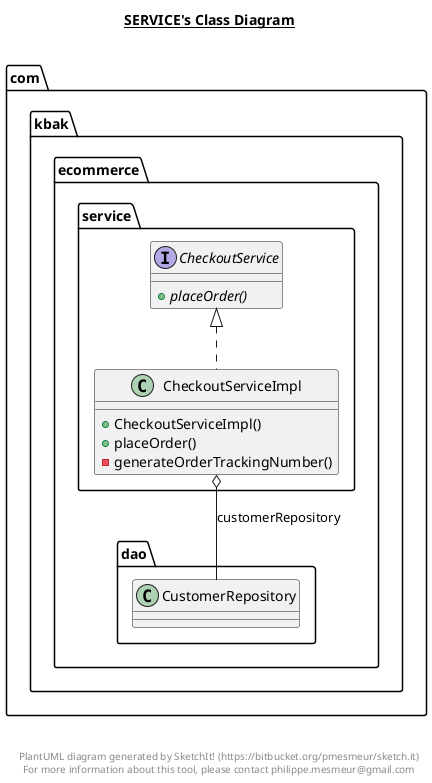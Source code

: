 @startuml

title __SERVICE's Class Diagram__\n

  namespace com.kbak.ecommerce {
    namespace service {
      interface com.kbak.ecommerce.service.CheckoutService {
          {abstract} + placeOrder()
      }
    }
  }
  

  namespace com.kbak.ecommerce {
    namespace service {
      class com.kbak.ecommerce.service.CheckoutServiceImpl {
          + CheckoutServiceImpl()
          + placeOrder()
          - generateOrderTrackingNumber()
      }
    }
  }
  

  com.kbak.ecommerce.service.CheckoutServiceImpl .up.|> com.kbak.ecommerce.service.CheckoutService
  com.kbak.ecommerce.service.CheckoutServiceImpl o-- com.kbak.ecommerce.dao.CustomerRepository : customerRepository


right footer


PlantUML diagram generated by SketchIt! (https://bitbucket.org/pmesmeur/sketch.it)
For more information about this tool, please contact philippe.mesmeur@gmail.com
endfooter

@enduml
